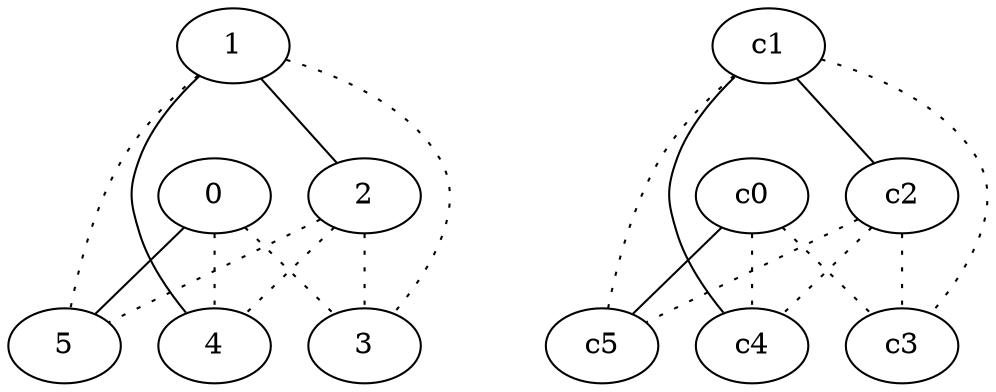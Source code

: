 graph {
a0[label=0];
a1[label=1];
a2[label=2];
a3[label=3];
a4[label=4];
a5[label=5];
a0 -- a3 [style=dotted];
a0 -- a4 [style=dotted];
a0 -- a5;
a1 -- a2;
a1 -- a3 [style=dotted];
a1 -- a4;
a1 -- a5 [style=dotted];
a2 -- a3 [style=dotted];
a2 -- a4 [style=dotted];
a2 -- a5 [style=dotted];
c0 -- c3 [style=dotted];
c0 -- c4 [style=dotted];
c0 -- c5;
c1 -- c2;
c1 -- c3 [style=dotted];
c1 -- c4;
c1 -- c5 [style=dotted];
c2 -- c3 [style=dotted];
c2 -- c4 [style=dotted];
c2 -- c5 [style=dotted];
}
